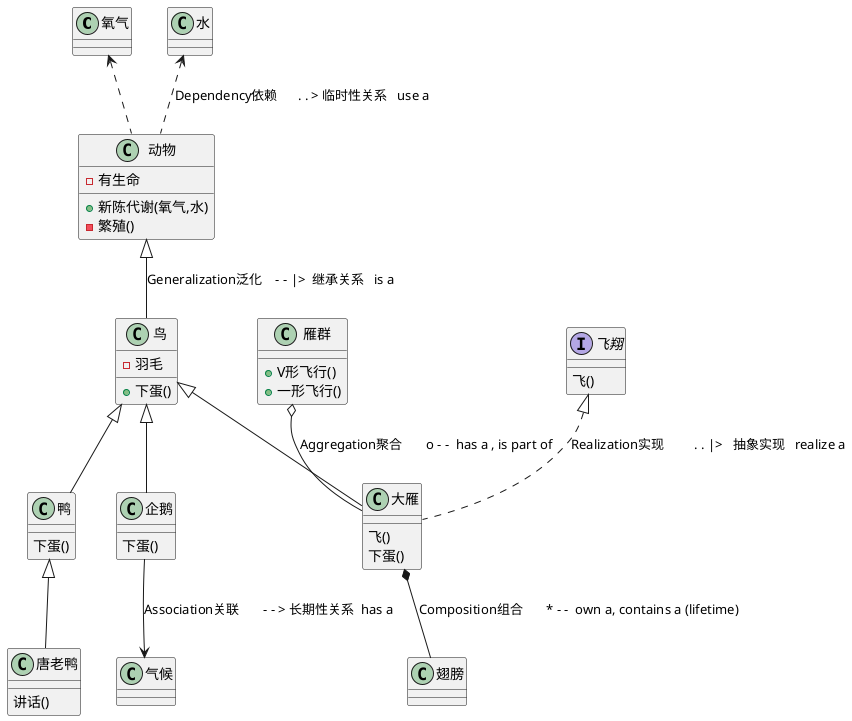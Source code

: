 @startuml
' https://plantuml.com/  online server

class 氧气
class 水

动物 <|-- 鸟: Generalization泛化    - - |>  继承关系   is a
鸟 <|-- 鸭
鸟 <|-- 企鹅
鸟 <|-- 大雁

鸭 <|-- 唐老鸭

氧气 <.. 动物
水   <.. 动物: Dependency依赖      . . > 临时性关系   use a
企鹅 --> 气候: Association关联       - - > 长期性关系  has a
大雁 *-- 翅膀: Composition组合       * - -  own a, contains a (lifetime)
雁群 o-- 大雁: Aggregation聚合       o - -  has a , is part of
飞翔 <|.. 大雁: Realization实现         . . |>   抽象实现   realize a

class 动物{
    - 有生命
    + 新陈代谢(氧气,水)
    - 繁殖()

}
class 鸟{
    - 羽毛
    + 下蛋()
}


class 翅膀
class 气候
class 雁群{
    + V形飞行()
    + 一形飞行()
}


class 大雁
class 鸭
class 企鹅
class 唐老鸭


大雁    : 飞()
大雁    : 下蛋()
鸭      : 下蛋()
企鹅    : 下蛋()
唐老鸭  : 讲话()

interface 飞翔
飞翔    : 飞()
@enduml